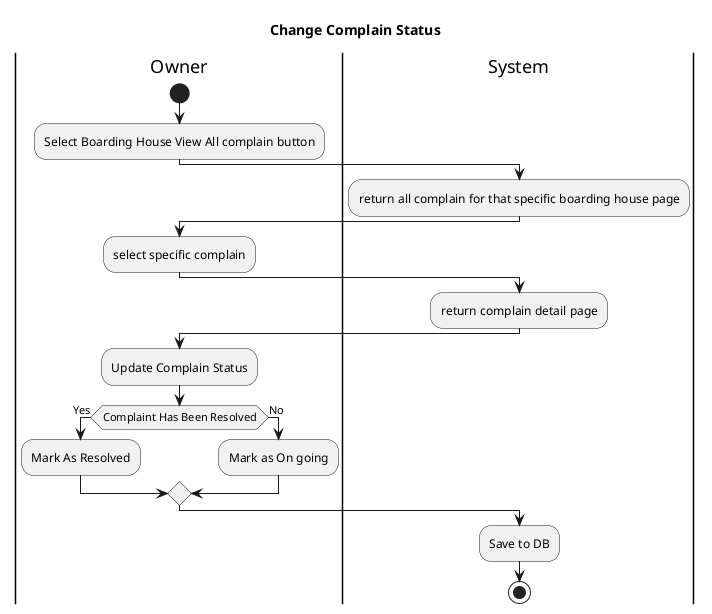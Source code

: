 @startuml
title Change Complain Status
|Owner|
start
:Select Boarding House View All complain button;
|System|
:return all complain for that specific boarding house page;
|Owner|
:select specific complain;
|System|
:return complain detail page;
|Owner|
:Update Complain Status;
If (Complaint Has Been Resolved) then (Yes)
    :Mark As Resolved;
else (No)
    :Mark as On going;
endif
|System|
:Save to DB;
stop
@enduml